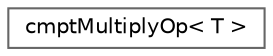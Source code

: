 digraph "Graphical Class Hierarchy"
{
 // LATEX_PDF_SIZE
  bgcolor="transparent";
  edge [fontname=Helvetica,fontsize=10,labelfontname=Helvetica,labelfontsize=10];
  node [fontname=Helvetica,fontsize=10,shape=box,height=0.2,width=0.4];
  rankdir="LR";
  Node0 [id="Node000000",label="cmptMultiplyOp\< T \>",height=0.2,width=0.4,color="grey40", fillcolor="white", style="filled",URL="$structFoam_1_1cmptMultiplyOp.html",tooltip=" "];
}

